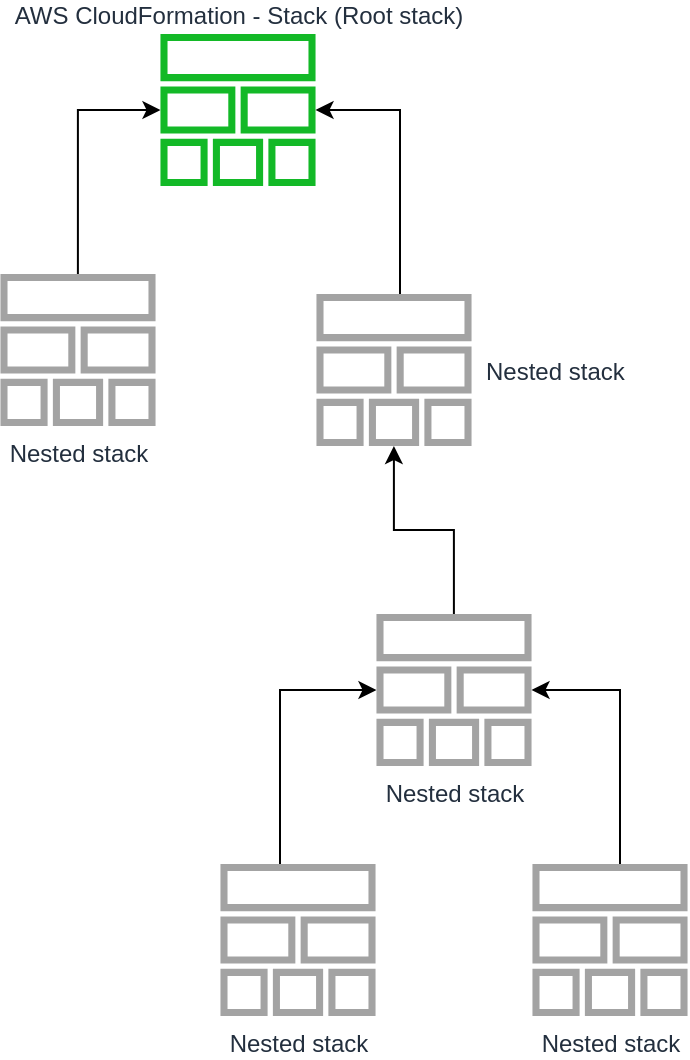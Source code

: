 <mxfile version="21.5.1" type="device">
  <diagram name="Page-1" id="jlWg30tiVIV7ITa_rjVJ">
    <mxGraphModel dx="652" dy="720" grid="1" gridSize="10" guides="1" tooltips="1" connect="1" arrows="1" fold="1" page="1" pageScale="1" pageWidth="827" pageHeight="1169" math="0" shadow="0">
      <root>
        <mxCell id="0" />
        <mxCell id="1" parent="0" />
        <mxCell id="BuBP6hz3hrAWC6XMbjHW-2" value="AWS CloudFormation - Stack (Root stack)" style="sketch=0;outlineConnect=0;fontColor=#232F3E;gradientColor=none;fillColor=#13B927;strokeColor=none;dashed=0;verticalLabelPosition=top;verticalAlign=bottom;align=center;html=1;fontSize=12;fontStyle=0;aspect=fixed;pointerEvents=1;shape=mxgraph.aws4.stack;labelPosition=center;" vertex="1" parent="1">
          <mxGeometry x="200" y="170" width="78" height="76" as="geometry" />
        </mxCell>
        <mxCell id="BuBP6hz3hrAWC6XMbjHW-15" style="edgeStyle=orthogonalEdgeStyle;rounded=0;orthogonalLoop=1;jettySize=auto;html=1;" edge="1" parent="1" source="BuBP6hz3hrAWC6XMbjHW-3" target="BuBP6hz3hrAWC6XMbjHW-2">
          <mxGeometry relative="1" as="geometry">
            <Array as="points">
              <mxPoint x="159" y="208" />
            </Array>
          </mxGeometry>
        </mxCell>
        <mxCell id="BuBP6hz3hrAWC6XMbjHW-3" value="Nested stack" style="sketch=0;outlineConnect=0;fontColor=#232F3E;gradientColor=none;fillColor=#A3A3A3;strokeColor=none;dashed=0;verticalLabelPosition=bottom;verticalAlign=top;align=center;html=1;fontSize=12;fontStyle=0;aspect=fixed;pointerEvents=1;shape=mxgraph.aws4.stack;" vertex="1" parent="1">
          <mxGeometry x="120" y="290" width="78" height="76" as="geometry" />
        </mxCell>
        <mxCell id="BuBP6hz3hrAWC6XMbjHW-14" style="edgeStyle=orthogonalEdgeStyle;rounded=0;orthogonalLoop=1;jettySize=auto;html=1;" edge="1" parent="1" source="BuBP6hz3hrAWC6XMbjHW-7" target="BuBP6hz3hrAWC6XMbjHW-2">
          <mxGeometry relative="1" as="geometry">
            <Array as="points">
              <mxPoint x="320" y="208" />
            </Array>
          </mxGeometry>
        </mxCell>
        <mxCell id="BuBP6hz3hrAWC6XMbjHW-7" value="Nested stack" style="sketch=0;outlineConnect=0;fontColor=#232F3E;gradientColor=none;fillColor=#A3A3A3;strokeColor=none;dashed=0;verticalLabelPosition=middle;verticalAlign=middle;align=left;html=1;fontSize=12;fontStyle=0;aspect=fixed;pointerEvents=1;shape=mxgraph.aws4.stack;labelPosition=right;spacingBottom=-1;spacingLeft=5;" vertex="1" parent="1">
          <mxGeometry x="278" y="300" width="78" height="76" as="geometry" />
        </mxCell>
        <mxCell id="BuBP6hz3hrAWC6XMbjHW-12" style="edgeStyle=orthogonalEdgeStyle;rounded=0;orthogonalLoop=1;jettySize=auto;html=1;" edge="1" parent="1" source="BuBP6hz3hrAWC6XMbjHW-8" target="BuBP6hz3hrAWC6XMbjHW-9">
          <mxGeometry relative="1" as="geometry">
            <Array as="points">
              <mxPoint x="260" y="498" />
            </Array>
          </mxGeometry>
        </mxCell>
        <mxCell id="BuBP6hz3hrAWC6XMbjHW-8" value="Nested stack" style="sketch=0;outlineConnect=0;fontColor=#232F3E;gradientColor=none;fillColor=#A3A3A3;strokeColor=none;dashed=0;verticalLabelPosition=bottom;verticalAlign=top;align=center;html=1;fontSize=12;fontStyle=0;aspect=fixed;pointerEvents=1;shape=mxgraph.aws4.stack;" vertex="1" parent="1">
          <mxGeometry x="230" y="585" width="78" height="76" as="geometry" />
        </mxCell>
        <mxCell id="BuBP6hz3hrAWC6XMbjHW-13" style="edgeStyle=orthogonalEdgeStyle;rounded=0;orthogonalLoop=1;jettySize=auto;html=1;" edge="1" parent="1" source="BuBP6hz3hrAWC6XMbjHW-9" target="BuBP6hz3hrAWC6XMbjHW-7">
          <mxGeometry relative="1" as="geometry" />
        </mxCell>
        <mxCell id="BuBP6hz3hrAWC6XMbjHW-9" value="Nested stack" style="sketch=0;outlineConnect=0;fontColor=#232F3E;gradientColor=none;fillColor=#A3A3A3;strokeColor=none;dashed=0;verticalLabelPosition=bottom;verticalAlign=top;align=center;html=1;fontSize=12;fontStyle=0;aspect=fixed;pointerEvents=1;shape=mxgraph.aws4.stack;" vertex="1" parent="1">
          <mxGeometry x="308" y="460" width="78" height="76" as="geometry" />
        </mxCell>
        <mxCell id="BuBP6hz3hrAWC6XMbjHW-11" style="edgeStyle=orthogonalEdgeStyle;rounded=0;orthogonalLoop=1;jettySize=auto;html=1;" edge="1" parent="1" source="BuBP6hz3hrAWC6XMbjHW-10" target="BuBP6hz3hrAWC6XMbjHW-9">
          <mxGeometry relative="1" as="geometry">
            <Array as="points">
              <mxPoint x="430" y="498" />
            </Array>
          </mxGeometry>
        </mxCell>
        <mxCell id="BuBP6hz3hrAWC6XMbjHW-10" value="Nested stack" style="sketch=0;outlineConnect=0;fontColor=#232F3E;gradientColor=none;fillColor=#A3A3A3;strokeColor=none;dashed=0;verticalLabelPosition=bottom;verticalAlign=top;align=center;html=1;fontSize=12;fontStyle=0;aspect=fixed;pointerEvents=1;shape=mxgraph.aws4.stack;" vertex="1" parent="1">
          <mxGeometry x="386" y="585" width="78" height="76" as="geometry" />
        </mxCell>
      </root>
    </mxGraphModel>
  </diagram>
</mxfile>
